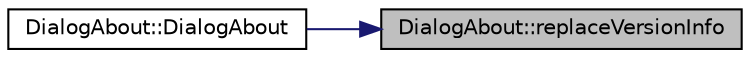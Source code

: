 digraph "DialogAbout::replaceVersionInfo"
{
 // LATEX_PDF_SIZE
  edge [fontname="Helvetica",fontsize="10",labelfontname="Helvetica",labelfontsize="10"];
  node [fontname="Helvetica",fontsize="10",shape=record];
  rankdir="RL";
  Node1 [label="DialogAbout::replaceVersionInfo",height=0.2,width=0.4,color="black", fillcolor="grey75", style="filled", fontcolor="black",tooltip="Replace version placeholder in ui file with actual data generated on compile time...."];
  Node1 -> Node2 [dir="back",color="midnightblue",fontsize="10",style="solid",fontname="Helvetica"];
  Node2 [label="DialogAbout::DialogAbout",height=0.2,width=0.4,color="black", fillcolor="white", style="filled",URL="$class_dialog_about.html#aeac57e0df6e13777560fe3109f7bd6ad",tooltip=" "];
}
